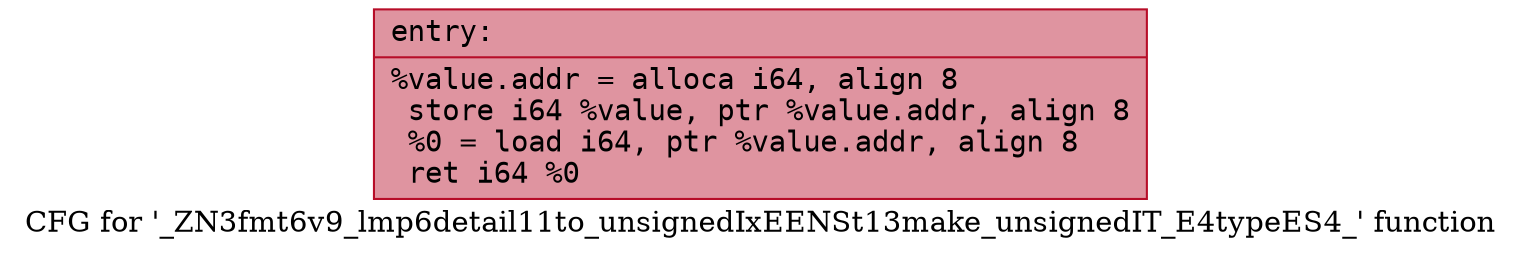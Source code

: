 digraph "CFG for '_ZN3fmt6v9_lmp6detail11to_unsignedIxEENSt13make_unsignedIT_E4typeES4_' function" {
	label="CFG for '_ZN3fmt6v9_lmp6detail11to_unsignedIxEENSt13make_unsignedIT_E4typeES4_' function";

	Node0x55841692ead0 [shape=record,color="#b70d28ff", style=filled, fillcolor="#b70d2870" fontname="Courier",label="{entry:\l|  %value.addr = alloca i64, align 8\l  store i64 %value, ptr %value.addr, align 8\l  %0 = load i64, ptr %value.addr, align 8\l  ret i64 %0\l}"];
}
